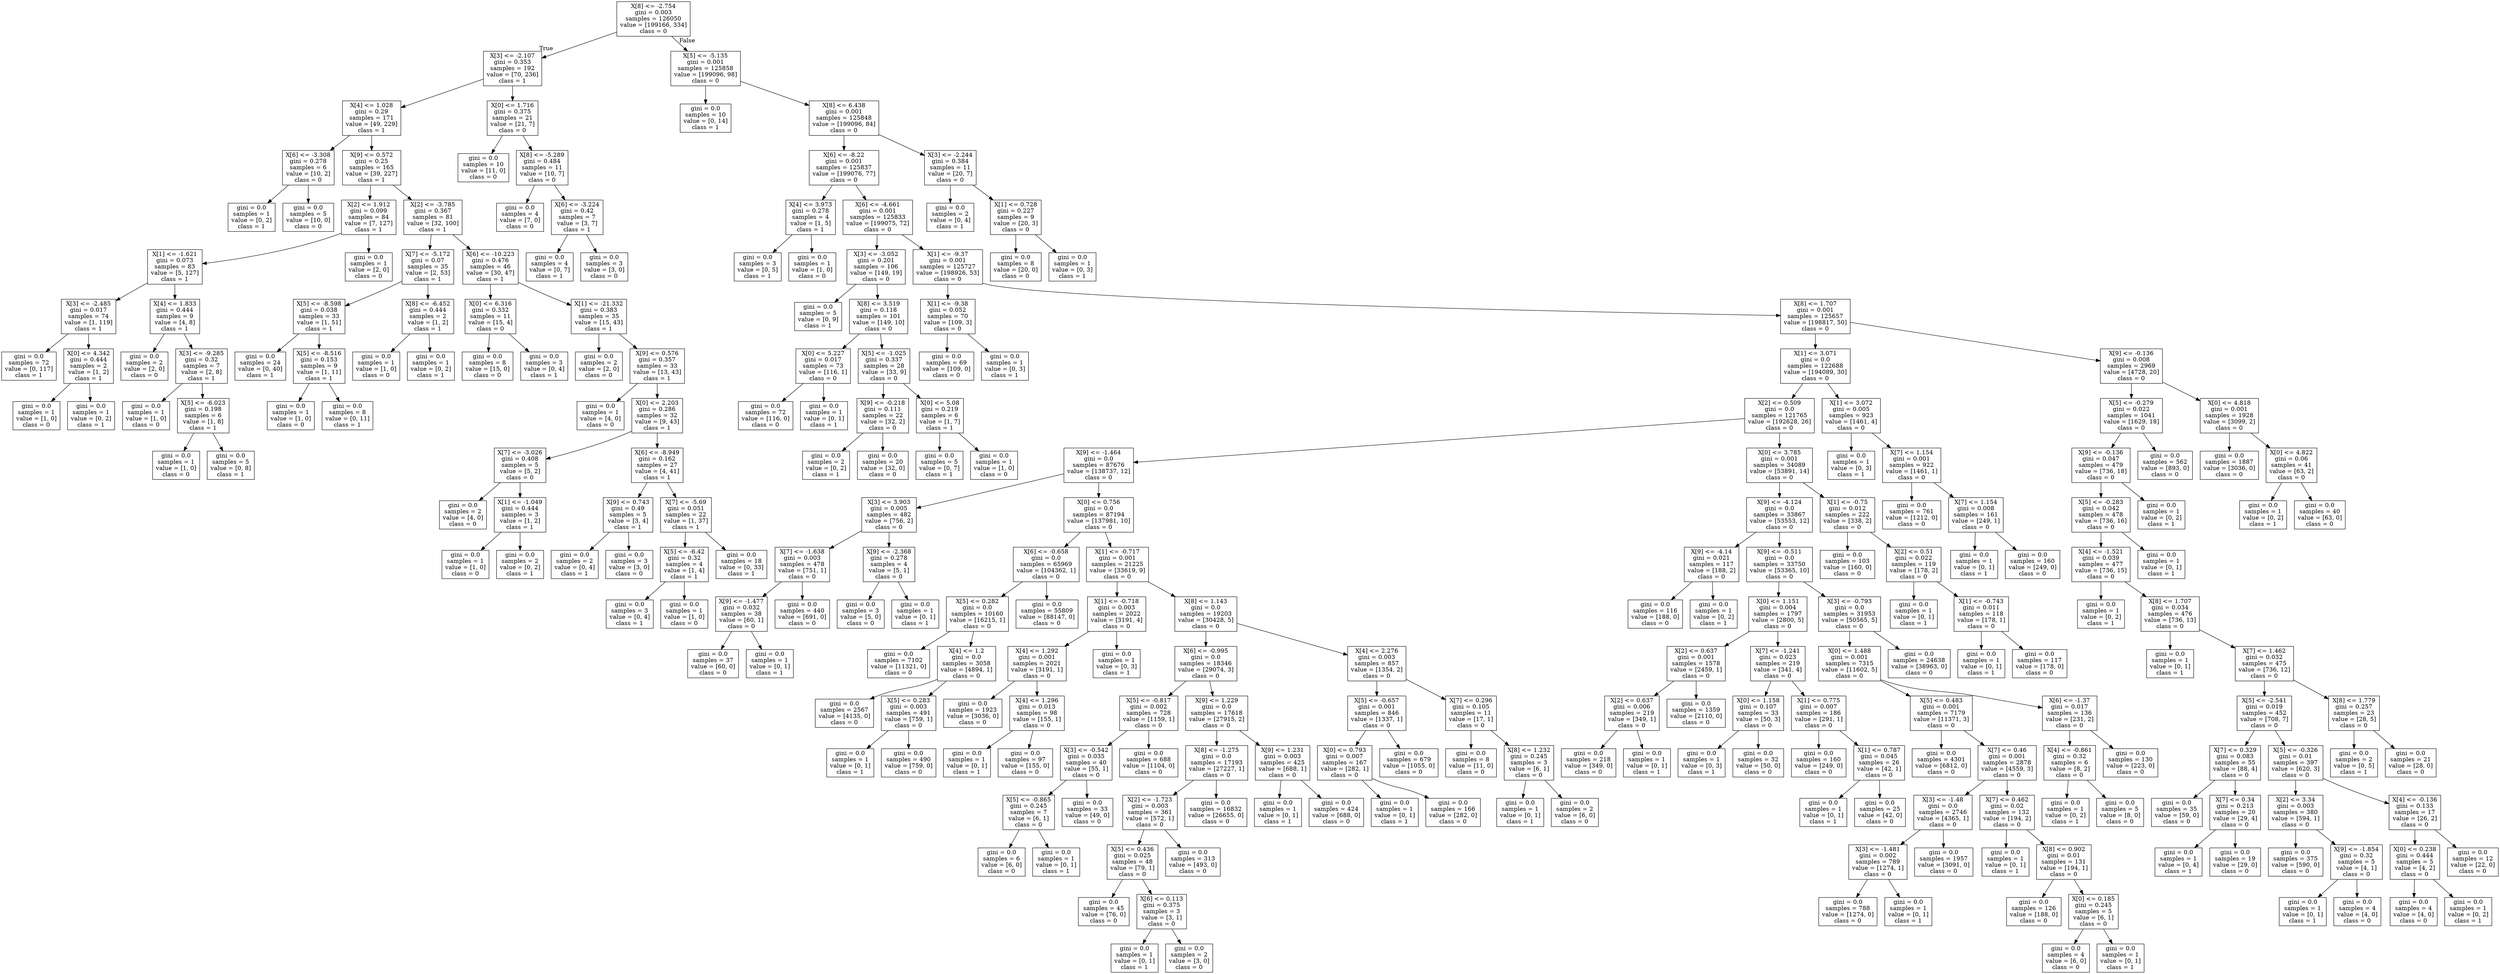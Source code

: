 digraph Tree {
node [shape=box] ;
0 [label="X[8] <= -2.754\ngini = 0.003\nsamples = 126050\nvalue = [199166, 334]\nclass = 0"] ;
1 [label="X[3] <= -2.107\ngini = 0.353\nsamples = 192\nvalue = [70, 236]\nclass = 1"] ;
0 -> 1 [labeldistance=2.5, labelangle=45, headlabel="True"] ;
2 [label="X[4] <= 1.028\ngini = 0.29\nsamples = 171\nvalue = [49, 229]\nclass = 1"] ;
1 -> 2 ;
3 [label="X[6] <= -3.308\ngini = 0.278\nsamples = 6\nvalue = [10, 2]\nclass = 0"] ;
2 -> 3 ;
4 [label="gini = 0.0\nsamples = 1\nvalue = [0, 2]\nclass = 1"] ;
3 -> 4 ;
5 [label="gini = 0.0\nsamples = 5\nvalue = [10, 0]\nclass = 0"] ;
3 -> 5 ;
6 [label="X[9] <= 0.572\ngini = 0.25\nsamples = 165\nvalue = [39, 227]\nclass = 1"] ;
2 -> 6 ;
7 [label="X[2] <= 1.912\ngini = 0.099\nsamples = 84\nvalue = [7, 127]\nclass = 1"] ;
6 -> 7 ;
8 [label="X[1] <= -1.621\ngini = 0.073\nsamples = 83\nvalue = [5, 127]\nclass = 1"] ;
7 -> 8 ;
9 [label="X[3] <= -2.485\ngini = 0.017\nsamples = 74\nvalue = [1, 119]\nclass = 1"] ;
8 -> 9 ;
10 [label="gini = 0.0\nsamples = 72\nvalue = [0, 117]\nclass = 1"] ;
9 -> 10 ;
11 [label="X[0] <= 4.342\ngini = 0.444\nsamples = 2\nvalue = [1, 2]\nclass = 1"] ;
9 -> 11 ;
12 [label="gini = 0.0\nsamples = 1\nvalue = [1, 0]\nclass = 0"] ;
11 -> 12 ;
13 [label="gini = 0.0\nsamples = 1\nvalue = [0, 2]\nclass = 1"] ;
11 -> 13 ;
14 [label="X[4] <= 1.833\ngini = 0.444\nsamples = 9\nvalue = [4, 8]\nclass = 1"] ;
8 -> 14 ;
15 [label="gini = 0.0\nsamples = 2\nvalue = [2, 0]\nclass = 0"] ;
14 -> 15 ;
16 [label="X[3] <= -9.285\ngini = 0.32\nsamples = 7\nvalue = [2, 8]\nclass = 1"] ;
14 -> 16 ;
17 [label="gini = 0.0\nsamples = 1\nvalue = [1, 0]\nclass = 0"] ;
16 -> 17 ;
18 [label="X[5] <= -6.023\ngini = 0.198\nsamples = 6\nvalue = [1, 8]\nclass = 1"] ;
16 -> 18 ;
19 [label="gini = 0.0\nsamples = 1\nvalue = [1, 0]\nclass = 0"] ;
18 -> 19 ;
20 [label="gini = 0.0\nsamples = 5\nvalue = [0, 8]\nclass = 1"] ;
18 -> 20 ;
21 [label="gini = 0.0\nsamples = 1\nvalue = [2, 0]\nclass = 0"] ;
7 -> 21 ;
22 [label="X[2] <= -3.785\ngini = 0.367\nsamples = 81\nvalue = [32, 100]\nclass = 1"] ;
6 -> 22 ;
23 [label="X[7] <= -5.172\ngini = 0.07\nsamples = 35\nvalue = [2, 53]\nclass = 1"] ;
22 -> 23 ;
24 [label="X[5] <= -8.598\ngini = 0.038\nsamples = 33\nvalue = [1, 51]\nclass = 1"] ;
23 -> 24 ;
25 [label="gini = 0.0\nsamples = 24\nvalue = [0, 40]\nclass = 1"] ;
24 -> 25 ;
26 [label="X[5] <= -8.516\ngini = 0.153\nsamples = 9\nvalue = [1, 11]\nclass = 1"] ;
24 -> 26 ;
27 [label="gini = 0.0\nsamples = 1\nvalue = [1, 0]\nclass = 0"] ;
26 -> 27 ;
28 [label="gini = 0.0\nsamples = 8\nvalue = [0, 11]\nclass = 1"] ;
26 -> 28 ;
29 [label="X[8] <= -6.452\ngini = 0.444\nsamples = 2\nvalue = [1, 2]\nclass = 1"] ;
23 -> 29 ;
30 [label="gini = 0.0\nsamples = 1\nvalue = [1, 0]\nclass = 0"] ;
29 -> 30 ;
31 [label="gini = 0.0\nsamples = 1\nvalue = [0, 2]\nclass = 1"] ;
29 -> 31 ;
32 [label="X[6] <= -10.223\ngini = 0.476\nsamples = 46\nvalue = [30, 47]\nclass = 1"] ;
22 -> 32 ;
33 [label="X[0] <= 6.316\ngini = 0.332\nsamples = 11\nvalue = [15, 4]\nclass = 0"] ;
32 -> 33 ;
34 [label="gini = 0.0\nsamples = 8\nvalue = [15, 0]\nclass = 0"] ;
33 -> 34 ;
35 [label="gini = 0.0\nsamples = 3\nvalue = [0, 4]\nclass = 1"] ;
33 -> 35 ;
36 [label="X[1] <= -21.332\ngini = 0.383\nsamples = 35\nvalue = [15, 43]\nclass = 1"] ;
32 -> 36 ;
37 [label="gini = 0.0\nsamples = 2\nvalue = [2, 0]\nclass = 0"] ;
36 -> 37 ;
38 [label="X[9] <= 0.576\ngini = 0.357\nsamples = 33\nvalue = [13, 43]\nclass = 1"] ;
36 -> 38 ;
39 [label="gini = 0.0\nsamples = 1\nvalue = [4, 0]\nclass = 0"] ;
38 -> 39 ;
40 [label="X[0] <= 2.203\ngini = 0.286\nsamples = 32\nvalue = [9, 43]\nclass = 1"] ;
38 -> 40 ;
41 [label="X[7] <= -3.026\ngini = 0.408\nsamples = 5\nvalue = [5, 2]\nclass = 0"] ;
40 -> 41 ;
42 [label="gini = 0.0\nsamples = 2\nvalue = [4, 0]\nclass = 0"] ;
41 -> 42 ;
43 [label="X[1] <= -1.049\ngini = 0.444\nsamples = 3\nvalue = [1, 2]\nclass = 1"] ;
41 -> 43 ;
44 [label="gini = 0.0\nsamples = 1\nvalue = [1, 0]\nclass = 0"] ;
43 -> 44 ;
45 [label="gini = 0.0\nsamples = 2\nvalue = [0, 2]\nclass = 1"] ;
43 -> 45 ;
46 [label="X[6] <= -8.949\ngini = 0.162\nsamples = 27\nvalue = [4, 41]\nclass = 1"] ;
40 -> 46 ;
47 [label="X[9] <= 0.743\ngini = 0.49\nsamples = 5\nvalue = [3, 4]\nclass = 1"] ;
46 -> 47 ;
48 [label="gini = 0.0\nsamples = 2\nvalue = [0, 4]\nclass = 1"] ;
47 -> 48 ;
49 [label="gini = 0.0\nsamples = 3\nvalue = [3, 0]\nclass = 0"] ;
47 -> 49 ;
50 [label="X[7] <= -5.69\ngini = 0.051\nsamples = 22\nvalue = [1, 37]\nclass = 1"] ;
46 -> 50 ;
51 [label="X[5] <= -6.42\ngini = 0.32\nsamples = 4\nvalue = [1, 4]\nclass = 1"] ;
50 -> 51 ;
52 [label="gini = 0.0\nsamples = 3\nvalue = [0, 4]\nclass = 1"] ;
51 -> 52 ;
53 [label="gini = 0.0\nsamples = 1\nvalue = [1, 0]\nclass = 0"] ;
51 -> 53 ;
54 [label="gini = 0.0\nsamples = 18\nvalue = [0, 33]\nclass = 1"] ;
50 -> 54 ;
55 [label="X[0] <= 1.716\ngini = 0.375\nsamples = 21\nvalue = [21, 7]\nclass = 0"] ;
1 -> 55 ;
56 [label="gini = 0.0\nsamples = 10\nvalue = [11, 0]\nclass = 0"] ;
55 -> 56 ;
57 [label="X[8] <= -5.289\ngini = 0.484\nsamples = 11\nvalue = [10, 7]\nclass = 0"] ;
55 -> 57 ;
58 [label="gini = 0.0\nsamples = 4\nvalue = [7, 0]\nclass = 0"] ;
57 -> 58 ;
59 [label="X[6] <= -3.224\ngini = 0.42\nsamples = 7\nvalue = [3, 7]\nclass = 1"] ;
57 -> 59 ;
60 [label="gini = 0.0\nsamples = 4\nvalue = [0, 7]\nclass = 1"] ;
59 -> 60 ;
61 [label="gini = 0.0\nsamples = 3\nvalue = [3, 0]\nclass = 0"] ;
59 -> 61 ;
62 [label="X[5] <= -5.135\ngini = 0.001\nsamples = 125858\nvalue = [199096, 98]\nclass = 0"] ;
0 -> 62 [labeldistance=2.5, labelangle=-45, headlabel="False"] ;
63 [label="gini = 0.0\nsamples = 10\nvalue = [0, 14]\nclass = 1"] ;
62 -> 63 ;
64 [label="X[8] <= 6.438\ngini = 0.001\nsamples = 125848\nvalue = [199096, 84]\nclass = 0"] ;
62 -> 64 ;
65 [label="X[6] <= -8.22\ngini = 0.001\nsamples = 125837\nvalue = [199076, 77]\nclass = 0"] ;
64 -> 65 ;
66 [label="X[4] <= 3.973\ngini = 0.278\nsamples = 4\nvalue = [1, 5]\nclass = 1"] ;
65 -> 66 ;
67 [label="gini = 0.0\nsamples = 3\nvalue = [0, 5]\nclass = 1"] ;
66 -> 67 ;
68 [label="gini = 0.0\nsamples = 1\nvalue = [1, 0]\nclass = 0"] ;
66 -> 68 ;
69 [label="X[6] <= -4.661\ngini = 0.001\nsamples = 125833\nvalue = [199075, 72]\nclass = 0"] ;
65 -> 69 ;
70 [label="X[3] <= -3.052\ngini = 0.201\nsamples = 106\nvalue = [149, 19]\nclass = 0"] ;
69 -> 70 ;
71 [label="gini = 0.0\nsamples = 5\nvalue = [0, 9]\nclass = 1"] ;
70 -> 71 ;
72 [label="X[8] <= 3.519\ngini = 0.118\nsamples = 101\nvalue = [149, 10]\nclass = 0"] ;
70 -> 72 ;
73 [label="X[0] <= 5.227\ngini = 0.017\nsamples = 73\nvalue = [116, 1]\nclass = 0"] ;
72 -> 73 ;
74 [label="gini = 0.0\nsamples = 72\nvalue = [116, 0]\nclass = 0"] ;
73 -> 74 ;
75 [label="gini = 0.0\nsamples = 1\nvalue = [0, 1]\nclass = 1"] ;
73 -> 75 ;
76 [label="X[5] <= -1.025\ngini = 0.337\nsamples = 28\nvalue = [33, 9]\nclass = 0"] ;
72 -> 76 ;
77 [label="X[9] <= -0.218\ngini = 0.111\nsamples = 22\nvalue = [32, 2]\nclass = 0"] ;
76 -> 77 ;
78 [label="gini = 0.0\nsamples = 2\nvalue = [0, 2]\nclass = 1"] ;
77 -> 78 ;
79 [label="gini = 0.0\nsamples = 20\nvalue = [32, 0]\nclass = 0"] ;
77 -> 79 ;
80 [label="X[0] <= 5.08\ngini = 0.219\nsamples = 6\nvalue = [1, 7]\nclass = 1"] ;
76 -> 80 ;
81 [label="gini = 0.0\nsamples = 5\nvalue = [0, 7]\nclass = 1"] ;
80 -> 81 ;
82 [label="gini = 0.0\nsamples = 1\nvalue = [1, 0]\nclass = 0"] ;
80 -> 82 ;
83 [label="X[1] <= -9.37\ngini = 0.001\nsamples = 125727\nvalue = [198926, 53]\nclass = 0"] ;
69 -> 83 ;
84 [label="X[1] <= -9.38\ngini = 0.052\nsamples = 70\nvalue = [109, 3]\nclass = 0"] ;
83 -> 84 ;
85 [label="gini = 0.0\nsamples = 69\nvalue = [109, 0]\nclass = 0"] ;
84 -> 85 ;
86 [label="gini = 0.0\nsamples = 1\nvalue = [0, 3]\nclass = 1"] ;
84 -> 86 ;
87 [label="X[8] <= 1.707\ngini = 0.001\nsamples = 125657\nvalue = [198817, 50]\nclass = 0"] ;
83 -> 87 ;
88 [label="X[1] <= 3.071\ngini = 0.0\nsamples = 122688\nvalue = [194089, 30]\nclass = 0"] ;
87 -> 88 ;
89 [label="X[2] <= 0.509\ngini = 0.0\nsamples = 121765\nvalue = [192628, 26]\nclass = 0"] ;
88 -> 89 ;
90 [label="X[9] <= -1.464\ngini = 0.0\nsamples = 87676\nvalue = [138737, 12]\nclass = 0"] ;
89 -> 90 ;
91 [label="X[3] <= 3.903\ngini = 0.005\nsamples = 482\nvalue = [756, 2]\nclass = 0"] ;
90 -> 91 ;
92 [label="X[7] <= -1.638\ngini = 0.003\nsamples = 478\nvalue = [751, 1]\nclass = 0"] ;
91 -> 92 ;
93 [label="X[9] <= -1.477\ngini = 0.032\nsamples = 38\nvalue = [60, 1]\nclass = 0"] ;
92 -> 93 ;
94 [label="gini = 0.0\nsamples = 37\nvalue = [60, 0]\nclass = 0"] ;
93 -> 94 ;
95 [label="gini = 0.0\nsamples = 1\nvalue = [0, 1]\nclass = 1"] ;
93 -> 95 ;
96 [label="gini = 0.0\nsamples = 440\nvalue = [691, 0]\nclass = 0"] ;
92 -> 96 ;
97 [label="X[9] <= -2.368\ngini = 0.278\nsamples = 4\nvalue = [5, 1]\nclass = 0"] ;
91 -> 97 ;
98 [label="gini = 0.0\nsamples = 3\nvalue = [5, 0]\nclass = 0"] ;
97 -> 98 ;
99 [label="gini = 0.0\nsamples = 1\nvalue = [0, 1]\nclass = 1"] ;
97 -> 99 ;
100 [label="X[0] <= 0.756\ngini = 0.0\nsamples = 87194\nvalue = [137981, 10]\nclass = 0"] ;
90 -> 100 ;
101 [label="X[6] <= -0.658\ngini = 0.0\nsamples = 65969\nvalue = [104362, 1]\nclass = 0"] ;
100 -> 101 ;
102 [label="X[5] <= 0.282\ngini = 0.0\nsamples = 10160\nvalue = [16215, 1]\nclass = 0"] ;
101 -> 102 ;
103 [label="gini = 0.0\nsamples = 7102\nvalue = [11321, 0]\nclass = 0"] ;
102 -> 103 ;
104 [label="X[4] <= 1.2\ngini = 0.0\nsamples = 3058\nvalue = [4894, 1]\nclass = 0"] ;
102 -> 104 ;
105 [label="gini = 0.0\nsamples = 2567\nvalue = [4135, 0]\nclass = 0"] ;
104 -> 105 ;
106 [label="X[5] <= 0.283\ngini = 0.003\nsamples = 491\nvalue = [759, 1]\nclass = 0"] ;
104 -> 106 ;
107 [label="gini = 0.0\nsamples = 1\nvalue = [0, 1]\nclass = 1"] ;
106 -> 107 ;
108 [label="gini = 0.0\nsamples = 490\nvalue = [759, 0]\nclass = 0"] ;
106 -> 108 ;
109 [label="gini = 0.0\nsamples = 55809\nvalue = [88147, 0]\nclass = 0"] ;
101 -> 109 ;
110 [label="X[1] <= -0.717\ngini = 0.001\nsamples = 21225\nvalue = [33619, 9]\nclass = 0"] ;
100 -> 110 ;
111 [label="X[1] <= -0.718\ngini = 0.003\nsamples = 2022\nvalue = [3191, 4]\nclass = 0"] ;
110 -> 111 ;
112 [label="X[4] <= 1.292\ngini = 0.001\nsamples = 2021\nvalue = [3191, 1]\nclass = 0"] ;
111 -> 112 ;
113 [label="gini = 0.0\nsamples = 1923\nvalue = [3036, 0]\nclass = 0"] ;
112 -> 113 ;
114 [label="X[4] <= 1.296\ngini = 0.013\nsamples = 98\nvalue = [155, 1]\nclass = 0"] ;
112 -> 114 ;
115 [label="gini = 0.0\nsamples = 1\nvalue = [0, 1]\nclass = 1"] ;
114 -> 115 ;
116 [label="gini = 0.0\nsamples = 97\nvalue = [155, 0]\nclass = 0"] ;
114 -> 116 ;
117 [label="gini = 0.0\nsamples = 1\nvalue = [0, 3]\nclass = 1"] ;
111 -> 117 ;
118 [label="X[8] <= 1.143\ngini = 0.0\nsamples = 19203\nvalue = [30428, 5]\nclass = 0"] ;
110 -> 118 ;
119 [label="X[6] <= -0.995\ngini = 0.0\nsamples = 18346\nvalue = [29074, 3]\nclass = 0"] ;
118 -> 119 ;
120 [label="X[5] <= -0.817\ngini = 0.002\nsamples = 728\nvalue = [1159, 1]\nclass = 0"] ;
119 -> 120 ;
121 [label="X[3] <= -0.542\ngini = 0.035\nsamples = 40\nvalue = [55, 1]\nclass = 0"] ;
120 -> 121 ;
122 [label="X[5] <= -0.865\ngini = 0.245\nsamples = 7\nvalue = [6, 1]\nclass = 0"] ;
121 -> 122 ;
123 [label="gini = 0.0\nsamples = 6\nvalue = [6, 0]\nclass = 0"] ;
122 -> 123 ;
124 [label="gini = 0.0\nsamples = 1\nvalue = [0, 1]\nclass = 1"] ;
122 -> 124 ;
125 [label="gini = 0.0\nsamples = 33\nvalue = [49, 0]\nclass = 0"] ;
121 -> 125 ;
126 [label="gini = 0.0\nsamples = 688\nvalue = [1104, 0]\nclass = 0"] ;
120 -> 126 ;
127 [label="X[9] <= 1.229\ngini = 0.0\nsamples = 17618\nvalue = [27915, 2]\nclass = 0"] ;
119 -> 127 ;
128 [label="X[8] <= -1.275\ngini = 0.0\nsamples = 17193\nvalue = [27227, 1]\nclass = 0"] ;
127 -> 128 ;
129 [label="X[2] <= -1.723\ngini = 0.003\nsamples = 361\nvalue = [572, 1]\nclass = 0"] ;
128 -> 129 ;
130 [label="X[5] <= 0.436\ngini = 0.025\nsamples = 48\nvalue = [79, 1]\nclass = 0"] ;
129 -> 130 ;
131 [label="gini = 0.0\nsamples = 45\nvalue = [76, 0]\nclass = 0"] ;
130 -> 131 ;
132 [label="X[6] <= 0.113\ngini = 0.375\nsamples = 3\nvalue = [3, 1]\nclass = 0"] ;
130 -> 132 ;
133 [label="gini = 0.0\nsamples = 1\nvalue = [0, 1]\nclass = 1"] ;
132 -> 133 ;
134 [label="gini = 0.0\nsamples = 2\nvalue = [3, 0]\nclass = 0"] ;
132 -> 134 ;
135 [label="gini = 0.0\nsamples = 313\nvalue = [493, 0]\nclass = 0"] ;
129 -> 135 ;
136 [label="gini = 0.0\nsamples = 16832\nvalue = [26655, 0]\nclass = 0"] ;
128 -> 136 ;
137 [label="X[9] <= 1.231\ngini = 0.003\nsamples = 425\nvalue = [688, 1]\nclass = 0"] ;
127 -> 137 ;
138 [label="gini = 0.0\nsamples = 1\nvalue = [0, 1]\nclass = 1"] ;
137 -> 138 ;
139 [label="gini = 0.0\nsamples = 424\nvalue = [688, 0]\nclass = 0"] ;
137 -> 139 ;
140 [label="X[4] <= 2.276\ngini = 0.003\nsamples = 857\nvalue = [1354, 2]\nclass = 0"] ;
118 -> 140 ;
141 [label="X[5] <= -0.657\ngini = 0.001\nsamples = 846\nvalue = [1337, 1]\nclass = 0"] ;
140 -> 141 ;
142 [label="X[0] <= 0.793\ngini = 0.007\nsamples = 167\nvalue = [282, 1]\nclass = 0"] ;
141 -> 142 ;
143 [label="gini = 0.0\nsamples = 1\nvalue = [0, 1]\nclass = 1"] ;
142 -> 143 ;
144 [label="gini = 0.0\nsamples = 166\nvalue = [282, 0]\nclass = 0"] ;
142 -> 144 ;
145 [label="gini = 0.0\nsamples = 679\nvalue = [1055, 0]\nclass = 0"] ;
141 -> 145 ;
146 [label="X[7] <= 0.296\ngini = 0.105\nsamples = 11\nvalue = [17, 1]\nclass = 0"] ;
140 -> 146 ;
147 [label="gini = 0.0\nsamples = 8\nvalue = [11, 0]\nclass = 0"] ;
146 -> 147 ;
148 [label="X[8] <= 1.232\ngini = 0.245\nsamples = 3\nvalue = [6, 1]\nclass = 0"] ;
146 -> 148 ;
149 [label="gini = 0.0\nsamples = 1\nvalue = [0, 1]\nclass = 1"] ;
148 -> 149 ;
150 [label="gini = 0.0\nsamples = 2\nvalue = [6, 0]\nclass = 0"] ;
148 -> 150 ;
151 [label="X[0] <= 3.785\ngini = 0.001\nsamples = 34089\nvalue = [53891, 14]\nclass = 0"] ;
89 -> 151 ;
152 [label="X[9] <= -4.124\ngini = 0.0\nsamples = 33867\nvalue = [53553, 12]\nclass = 0"] ;
151 -> 152 ;
153 [label="X[9] <= -4.14\ngini = 0.021\nsamples = 117\nvalue = [188, 2]\nclass = 0"] ;
152 -> 153 ;
154 [label="gini = 0.0\nsamples = 116\nvalue = [188, 0]\nclass = 0"] ;
153 -> 154 ;
155 [label="gini = 0.0\nsamples = 1\nvalue = [0, 2]\nclass = 1"] ;
153 -> 155 ;
156 [label="X[9] <= -0.511\ngini = 0.0\nsamples = 33750\nvalue = [53365, 10]\nclass = 0"] ;
152 -> 156 ;
157 [label="X[0] <= 1.151\ngini = 0.004\nsamples = 1797\nvalue = [2800, 5]\nclass = 0"] ;
156 -> 157 ;
158 [label="X[2] <= 0.637\ngini = 0.001\nsamples = 1578\nvalue = [2459, 1]\nclass = 0"] ;
157 -> 158 ;
159 [label="X[2] <= 0.637\ngini = 0.006\nsamples = 219\nvalue = [349, 1]\nclass = 0"] ;
158 -> 159 ;
160 [label="gini = 0.0\nsamples = 218\nvalue = [349, 0]\nclass = 0"] ;
159 -> 160 ;
161 [label="gini = 0.0\nsamples = 1\nvalue = [0, 1]\nclass = 1"] ;
159 -> 161 ;
162 [label="gini = 0.0\nsamples = 1359\nvalue = [2110, 0]\nclass = 0"] ;
158 -> 162 ;
163 [label="X[7] <= -1.241\ngini = 0.023\nsamples = 219\nvalue = [341, 4]\nclass = 0"] ;
157 -> 163 ;
164 [label="X[0] <= 1.158\ngini = 0.107\nsamples = 33\nvalue = [50, 3]\nclass = 0"] ;
163 -> 164 ;
165 [label="gini = 0.0\nsamples = 1\nvalue = [0, 3]\nclass = 1"] ;
164 -> 165 ;
166 [label="gini = 0.0\nsamples = 32\nvalue = [50, 0]\nclass = 0"] ;
164 -> 166 ;
167 [label="X[1] <= 0.775\ngini = 0.007\nsamples = 186\nvalue = [291, 1]\nclass = 0"] ;
163 -> 167 ;
168 [label="gini = 0.0\nsamples = 160\nvalue = [249, 0]\nclass = 0"] ;
167 -> 168 ;
169 [label="X[1] <= 0.787\ngini = 0.045\nsamples = 26\nvalue = [42, 1]\nclass = 0"] ;
167 -> 169 ;
170 [label="gini = 0.0\nsamples = 1\nvalue = [0, 1]\nclass = 1"] ;
169 -> 170 ;
171 [label="gini = 0.0\nsamples = 25\nvalue = [42, 0]\nclass = 0"] ;
169 -> 171 ;
172 [label="X[3] <= -0.793\ngini = 0.0\nsamples = 31953\nvalue = [50565, 5]\nclass = 0"] ;
156 -> 172 ;
173 [label="X[0] <= 1.488\ngini = 0.001\nsamples = 7315\nvalue = [11602, 5]\nclass = 0"] ;
172 -> 173 ;
174 [label="X[5] <= 0.483\ngini = 0.001\nsamples = 7179\nvalue = [11371, 3]\nclass = 0"] ;
173 -> 174 ;
175 [label="gini = 0.0\nsamples = 4301\nvalue = [6812, 0]\nclass = 0"] ;
174 -> 175 ;
176 [label="X[7] <= 0.46\ngini = 0.001\nsamples = 2878\nvalue = [4559, 3]\nclass = 0"] ;
174 -> 176 ;
177 [label="X[3] <= -1.48\ngini = 0.0\nsamples = 2746\nvalue = [4365, 1]\nclass = 0"] ;
176 -> 177 ;
178 [label="X[3] <= -1.481\ngini = 0.002\nsamples = 789\nvalue = [1274, 1]\nclass = 0"] ;
177 -> 178 ;
179 [label="gini = 0.0\nsamples = 788\nvalue = [1274, 0]\nclass = 0"] ;
178 -> 179 ;
180 [label="gini = 0.0\nsamples = 1\nvalue = [0, 1]\nclass = 1"] ;
178 -> 180 ;
181 [label="gini = 0.0\nsamples = 1957\nvalue = [3091, 0]\nclass = 0"] ;
177 -> 181 ;
182 [label="X[7] <= 0.462\ngini = 0.02\nsamples = 132\nvalue = [194, 2]\nclass = 0"] ;
176 -> 182 ;
183 [label="gini = 0.0\nsamples = 1\nvalue = [0, 1]\nclass = 1"] ;
182 -> 183 ;
184 [label="X[8] <= 0.902\ngini = 0.01\nsamples = 131\nvalue = [194, 1]\nclass = 0"] ;
182 -> 184 ;
185 [label="gini = 0.0\nsamples = 126\nvalue = [188, 0]\nclass = 0"] ;
184 -> 185 ;
186 [label="X[0] <= 0.185\ngini = 0.245\nsamples = 5\nvalue = [6, 1]\nclass = 0"] ;
184 -> 186 ;
187 [label="gini = 0.0\nsamples = 4\nvalue = [6, 0]\nclass = 0"] ;
186 -> 187 ;
188 [label="gini = 0.0\nsamples = 1\nvalue = [0, 1]\nclass = 1"] ;
186 -> 188 ;
189 [label="X[6] <= -1.37\ngini = 0.017\nsamples = 136\nvalue = [231, 2]\nclass = 0"] ;
173 -> 189 ;
190 [label="X[4] <= -0.861\ngini = 0.32\nsamples = 6\nvalue = [8, 2]\nclass = 0"] ;
189 -> 190 ;
191 [label="gini = 0.0\nsamples = 1\nvalue = [0, 2]\nclass = 1"] ;
190 -> 191 ;
192 [label="gini = 0.0\nsamples = 5\nvalue = [8, 0]\nclass = 0"] ;
190 -> 192 ;
193 [label="gini = 0.0\nsamples = 130\nvalue = [223, 0]\nclass = 0"] ;
189 -> 193 ;
194 [label="gini = 0.0\nsamples = 24638\nvalue = [38963, 0]\nclass = 0"] ;
172 -> 194 ;
195 [label="X[1] <= -0.75\ngini = 0.012\nsamples = 222\nvalue = [338, 2]\nclass = 0"] ;
151 -> 195 ;
196 [label="gini = 0.0\nsamples = 103\nvalue = [160, 0]\nclass = 0"] ;
195 -> 196 ;
197 [label="X[2] <= 0.51\ngini = 0.022\nsamples = 119\nvalue = [178, 2]\nclass = 0"] ;
195 -> 197 ;
198 [label="gini = 0.0\nsamples = 1\nvalue = [0, 1]\nclass = 1"] ;
197 -> 198 ;
199 [label="X[1] <= -0.743\ngini = 0.011\nsamples = 118\nvalue = [178, 1]\nclass = 0"] ;
197 -> 199 ;
200 [label="gini = 0.0\nsamples = 1\nvalue = [0, 1]\nclass = 1"] ;
199 -> 200 ;
201 [label="gini = 0.0\nsamples = 117\nvalue = [178, 0]\nclass = 0"] ;
199 -> 201 ;
202 [label="X[1] <= 3.072\ngini = 0.005\nsamples = 923\nvalue = [1461, 4]\nclass = 0"] ;
88 -> 202 ;
203 [label="gini = 0.0\nsamples = 1\nvalue = [0, 3]\nclass = 1"] ;
202 -> 203 ;
204 [label="X[7] <= 1.154\ngini = 0.001\nsamples = 922\nvalue = [1461, 1]\nclass = 0"] ;
202 -> 204 ;
205 [label="gini = 0.0\nsamples = 761\nvalue = [1212, 0]\nclass = 0"] ;
204 -> 205 ;
206 [label="X[7] <= 1.154\ngini = 0.008\nsamples = 161\nvalue = [249, 1]\nclass = 0"] ;
204 -> 206 ;
207 [label="gini = 0.0\nsamples = 1\nvalue = [0, 1]\nclass = 1"] ;
206 -> 207 ;
208 [label="gini = 0.0\nsamples = 160\nvalue = [249, 0]\nclass = 0"] ;
206 -> 208 ;
209 [label="X[9] <= -0.136\ngini = 0.008\nsamples = 2969\nvalue = [4728, 20]\nclass = 0"] ;
87 -> 209 ;
210 [label="X[5] <= -0.279\ngini = 0.022\nsamples = 1041\nvalue = [1629, 18]\nclass = 0"] ;
209 -> 210 ;
211 [label="X[9] <= -0.136\ngini = 0.047\nsamples = 479\nvalue = [736, 18]\nclass = 0"] ;
210 -> 211 ;
212 [label="X[5] <= -0.283\ngini = 0.042\nsamples = 478\nvalue = [736, 16]\nclass = 0"] ;
211 -> 212 ;
213 [label="X[4] <= -1.521\ngini = 0.039\nsamples = 477\nvalue = [736, 15]\nclass = 0"] ;
212 -> 213 ;
214 [label="gini = 0.0\nsamples = 1\nvalue = [0, 2]\nclass = 1"] ;
213 -> 214 ;
215 [label="X[8] <= 1.707\ngini = 0.034\nsamples = 476\nvalue = [736, 13]\nclass = 0"] ;
213 -> 215 ;
216 [label="gini = 0.0\nsamples = 1\nvalue = [0, 1]\nclass = 1"] ;
215 -> 216 ;
217 [label="X[7] <= 1.462\ngini = 0.032\nsamples = 475\nvalue = [736, 12]\nclass = 0"] ;
215 -> 217 ;
218 [label="X[5] <= -2.541\ngini = 0.019\nsamples = 452\nvalue = [708, 7]\nclass = 0"] ;
217 -> 218 ;
219 [label="X[7] <= 0.329\ngini = 0.083\nsamples = 55\nvalue = [88, 4]\nclass = 0"] ;
218 -> 219 ;
220 [label="gini = 0.0\nsamples = 35\nvalue = [59, 0]\nclass = 0"] ;
219 -> 220 ;
221 [label="X[7] <= 0.34\ngini = 0.213\nsamples = 20\nvalue = [29, 4]\nclass = 0"] ;
219 -> 221 ;
222 [label="gini = 0.0\nsamples = 1\nvalue = [0, 4]\nclass = 1"] ;
221 -> 222 ;
223 [label="gini = 0.0\nsamples = 19\nvalue = [29, 0]\nclass = 0"] ;
221 -> 223 ;
224 [label="X[5] <= -0.326\ngini = 0.01\nsamples = 397\nvalue = [620, 3]\nclass = 0"] ;
218 -> 224 ;
225 [label="X[2] <= 3.34\ngini = 0.003\nsamples = 380\nvalue = [594, 1]\nclass = 0"] ;
224 -> 225 ;
226 [label="gini = 0.0\nsamples = 375\nvalue = [590, 0]\nclass = 0"] ;
225 -> 226 ;
227 [label="X[9] <= -1.854\ngini = 0.32\nsamples = 5\nvalue = [4, 1]\nclass = 0"] ;
225 -> 227 ;
228 [label="gini = 0.0\nsamples = 1\nvalue = [0, 1]\nclass = 1"] ;
227 -> 228 ;
229 [label="gini = 0.0\nsamples = 4\nvalue = [4, 0]\nclass = 0"] ;
227 -> 229 ;
230 [label="X[4] <= -0.136\ngini = 0.133\nsamples = 17\nvalue = [26, 2]\nclass = 0"] ;
224 -> 230 ;
231 [label="X[0] <= 0.238\ngini = 0.444\nsamples = 5\nvalue = [4, 2]\nclass = 0"] ;
230 -> 231 ;
232 [label="gini = 0.0\nsamples = 4\nvalue = [4, 0]\nclass = 0"] ;
231 -> 232 ;
233 [label="gini = 0.0\nsamples = 1\nvalue = [0, 2]\nclass = 1"] ;
231 -> 233 ;
234 [label="gini = 0.0\nsamples = 12\nvalue = [22, 0]\nclass = 0"] ;
230 -> 234 ;
235 [label="X[8] <= 1.779\ngini = 0.257\nsamples = 23\nvalue = [28, 5]\nclass = 0"] ;
217 -> 235 ;
236 [label="gini = 0.0\nsamples = 2\nvalue = [0, 5]\nclass = 1"] ;
235 -> 236 ;
237 [label="gini = 0.0\nsamples = 21\nvalue = [28, 0]\nclass = 0"] ;
235 -> 237 ;
238 [label="gini = 0.0\nsamples = 1\nvalue = [0, 1]\nclass = 1"] ;
212 -> 238 ;
239 [label="gini = 0.0\nsamples = 1\nvalue = [0, 2]\nclass = 1"] ;
211 -> 239 ;
240 [label="gini = 0.0\nsamples = 562\nvalue = [893, 0]\nclass = 0"] ;
210 -> 240 ;
241 [label="X[0] <= 4.818\ngini = 0.001\nsamples = 1928\nvalue = [3099, 2]\nclass = 0"] ;
209 -> 241 ;
242 [label="gini = 0.0\nsamples = 1887\nvalue = [3036, 0]\nclass = 0"] ;
241 -> 242 ;
243 [label="X[0] <= 4.822\ngini = 0.06\nsamples = 41\nvalue = [63, 2]\nclass = 0"] ;
241 -> 243 ;
244 [label="gini = 0.0\nsamples = 1\nvalue = [0, 2]\nclass = 1"] ;
243 -> 244 ;
245 [label="gini = 0.0\nsamples = 40\nvalue = [63, 0]\nclass = 0"] ;
243 -> 245 ;
246 [label="X[3] <= -2.244\ngini = 0.384\nsamples = 11\nvalue = [20, 7]\nclass = 0"] ;
64 -> 246 ;
247 [label="gini = 0.0\nsamples = 2\nvalue = [0, 4]\nclass = 1"] ;
246 -> 247 ;
248 [label="X[1] <= 0.728\ngini = 0.227\nsamples = 9\nvalue = [20, 3]\nclass = 0"] ;
246 -> 248 ;
249 [label="gini = 0.0\nsamples = 8\nvalue = [20, 0]\nclass = 0"] ;
248 -> 249 ;
250 [label="gini = 0.0\nsamples = 1\nvalue = [0, 3]\nclass = 1"] ;
248 -> 250 ;
}